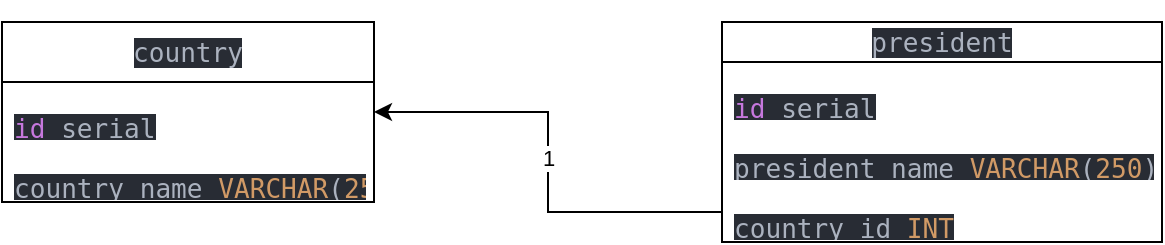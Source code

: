 <mxfile version="26.0.16">
  <diagram name="Страница — 1" id="Z7FbjCplm5__XPd2N3-B">
    <mxGraphModel grid="1" page="1" gridSize="10" guides="1" tooltips="1" connect="1" arrows="1" fold="1" pageScale="1" pageWidth="827" pageHeight="1169" math="0" shadow="0">
      <root>
        <mxCell id="0" />
        <mxCell id="1" parent="0" />
        <mxCell id="gsId7rDw385AMOxtwh7u-1" value="&lt;div style=&quot;background-color: rgb(40, 44, 52); color: rgb(171, 178, 191);&quot;&gt;&lt;pre style=&quot;font-family:&#39;JetBrains Mono&#39;,monospace;font-size:9.8pt;&quot;&gt;&lt;pre style=&quot;font-family:&#39;JetBrains Mono&#39;,monospace;font-size:9.8pt;&quot;&gt;&lt;div&gt;&lt;pre style=&quot;font-family:&#39;JetBrains Mono&#39;,monospace;font-size:9.8pt;&quot;&gt;country&lt;/pre&gt;&lt;/div&gt;&lt;/pre&gt;&lt;/pre&gt;&lt;/div&gt;" style="swimlane;fontStyle=0;childLayout=stackLayout;horizontal=1;startSize=30;horizontalStack=0;resizeParent=1;resizeParentMax=0;resizeLast=0;collapsible=1;marginBottom=0;whiteSpace=wrap;html=1;" vertex="1" parent="1">
          <mxGeometry x="120" y="160" width="186" height="90" as="geometry" />
        </mxCell>
        <mxCell id="gsId7rDw385AMOxtwh7u-2" value="&lt;div style=&quot;background-color:#282c34;color:#abb2bf&quot;&gt;&lt;pre style=&quot;font-family:&#39;JetBrains Mono&#39;,monospace;font-size:9.8pt;&quot;&gt;&lt;span style=&quot;color:#c678dd;&quot;&gt;id &lt;/span&gt;serial&lt;/pre&gt;&lt;/div&gt;" style="text;strokeColor=none;fillColor=none;align=left;verticalAlign=middle;spacingLeft=4;spacingRight=4;overflow=hidden;points=[[0,0.5],[1,0.5]];portConstraint=eastwest;rotatable=0;whiteSpace=wrap;html=1;" vertex="1" parent="gsId7rDw385AMOxtwh7u-1">
          <mxGeometry y="30" width="186" height="30" as="geometry" />
        </mxCell>
        <mxCell id="gsId7rDw385AMOxtwh7u-3" value="&lt;div style=&quot;background-color: rgb(40, 44, 52); color: rgb(171, 178, 191);&quot;&gt;&lt;pre style=&quot;font-family:&#39;JetBrains Mono&#39;,monospace;font-size:9.8pt;&quot;&gt;&lt;pre style=&quot;font-family:&#39;JetBrains Mono&#39;,monospace;font-size:9.8pt;&quot;&gt;&lt;pre style=&quot;font-family:&#39;JetBrains Mono&#39;,monospace;font-size:9.8pt;&quot;&gt;&lt;pre style=&quot;font-family:&#39;JetBrains Mono&#39;,monospace;font-size:9.8pt;&quot;&gt;&lt;div&gt;&lt;pre style=&quot;font-family:&#39;JetBrains Mono&#39;,monospace;font-size:9.8pt;&quot;&gt;country_name &lt;span style=&quot;color:#d19a66;&quot;&gt;VARCHAR&lt;/span&gt;(&lt;span style=&quot;color:#d19a66;&quot;&gt;250&lt;/span&gt;)&lt;/pre&gt;&lt;/div&gt;&lt;/pre&gt;&lt;/pre&gt;&lt;/pre&gt;&lt;/pre&gt;&lt;/div&gt;" style="text;strokeColor=none;fillColor=none;align=left;verticalAlign=middle;spacingLeft=4;spacingRight=4;overflow=hidden;points=[[0,0.5],[1,0.5]];portConstraint=eastwest;rotatable=0;whiteSpace=wrap;html=1;" vertex="1" parent="gsId7rDw385AMOxtwh7u-1">
          <mxGeometry y="60" width="186" height="30" as="geometry" />
        </mxCell>
        <mxCell id="gsId7rDw385AMOxtwh7u-4" value="&lt;div style=&quot;background-color:#282c34;color:#abb2bf&quot;&gt;&lt;pre style=&quot;font-family:&#39;JetBrains Mono&#39;,monospace;font-size:9.8pt;&quot;&gt;president&lt;/pre&gt;&lt;/div&gt;" style="swimlane;fontStyle=0;childLayout=stackLayout;horizontal=1;startSize=20;horizontalStack=0;resizeParent=1;resizeParentMax=0;resizeLast=0;collapsible=1;marginBottom=0;whiteSpace=wrap;html=1;" vertex="1" parent="1">
          <mxGeometry x="480" y="160" width="220" height="110" as="geometry" />
        </mxCell>
        <mxCell id="gsId7rDw385AMOxtwh7u-5" value="&lt;div style=&quot;background-color:#282c34;color:#abb2bf&quot;&gt;&lt;pre style=&quot;font-family:&#39;JetBrains Mono&#39;,monospace;font-size:9.8pt;&quot;&gt;&lt;span style=&quot;color:#c678dd;&quot;&gt;id &lt;/span&gt;serial&lt;/pre&gt;&lt;/div&gt;" style="text;strokeColor=none;fillColor=none;align=left;verticalAlign=middle;spacingLeft=4;spacingRight=4;overflow=hidden;points=[[0,0.5],[1,0.5]];portConstraint=eastwest;rotatable=0;whiteSpace=wrap;html=1;" vertex="1" parent="gsId7rDw385AMOxtwh7u-4">
          <mxGeometry y="20" width="220" height="30" as="geometry" />
        </mxCell>
        <mxCell id="gsId7rDw385AMOxtwh7u-6" value="&lt;div style=&quot;background-color: rgb(40, 44, 52); color: rgb(171, 178, 191);&quot;&gt;&lt;pre style=&quot;font-family:&#39;JetBrains Mono&#39;,monospace;font-size:9.8pt;&quot;&gt;&lt;div&gt;&lt;pre style=&quot;font-family:&#39;JetBrains Mono&#39;,monospace;font-size:9.8pt;&quot;&gt;president_name &lt;span style=&quot;color:#d19a66;&quot;&gt;VARCHAR&lt;/span&gt;(&lt;span style=&quot;color:#d19a66;&quot;&gt;250&lt;/span&gt;)&lt;/pre&gt;&lt;/div&gt;&lt;/pre&gt;&lt;/div&gt;" style="text;strokeColor=none;fillColor=none;align=left;verticalAlign=middle;spacingLeft=4;spacingRight=4;overflow=hidden;points=[[0,0.5],[1,0.5]];portConstraint=eastwest;rotatable=0;whiteSpace=wrap;html=1;" vertex="1" parent="gsId7rDw385AMOxtwh7u-4">
          <mxGeometry y="50" width="220" height="30" as="geometry" />
        </mxCell>
        <mxCell id="gsId7rDw385AMOxtwh7u-7" value="&lt;div style=&quot;background-color: rgb(40, 44, 52); color: rgb(171, 178, 191);&quot;&gt;&lt;pre style=&quot;font-family:&#39;JetBrains Mono&#39;,monospace;font-size:9.8pt;&quot;&gt;&lt;pre style=&quot;font-family:&#39;JetBrains Mono&#39;,monospace;font-size:9.8pt;&quot;&gt;&lt;div&gt;&lt;pre style=&quot;font-family:&#39;JetBrains Mono&#39;,monospace;font-size:9.8pt;&quot;&gt;country_id &lt;span style=&quot;color:#d19a66;&quot;&gt;INT&lt;/span&gt;&lt;/pre&gt;&lt;/div&gt;&lt;/pre&gt;&lt;/pre&gt;&lt;/div&gt;" style="text;strokeColor=none;fillColor=none;align=left;verticalAlign=middle;spacingLeft=4;spacingRight=4;overflow=hidden;points=[[0,0.5],[1,0.5]];portConstraint=eastwest;rotatable=0;whiteSpace=wrap;html=1;" vertex="1" parent="gsId7rDw385AMOxtwh7u-4">
          <mxGeometry y="80" width="220" height="30" as="geometry" />
        </mxCell>
        <mxCell id="gsId7rDw385AMOxtwh7u-8" style="edgeStyle=orthogonalEdgeStyle;rounded=0;orthogonalLoop=1;jettySize=auto;html=1;entryX=1;entryY=0.5;entryDx=0;entryDy=0;" edge="1" parent="1" source="gsId7rDw385AMOxtwh7u-7" target="gsId7rDw385AMOxtwh7u-2">
          <mxGeometry relative="1" as="geometry" />
        </mxCell>
        <mxCell id="gsId7rDw385AMOxtwh7u-9" value="1" style="edgeLabel;html=1;align=center;verticalAlign=middle;resizable=0;points=[];" connectable="0" vertex="1" parent="gsId7rDw385AMOxtwh7u-8">
          <mxGeometry x="0.017" relative="1" as="geometry">
            <mxPoint as="offset" />
          </mxGeometry>
        </mxCell>
      </root>
    </mxGraphModel>
  </diagram>
</mxfile>
